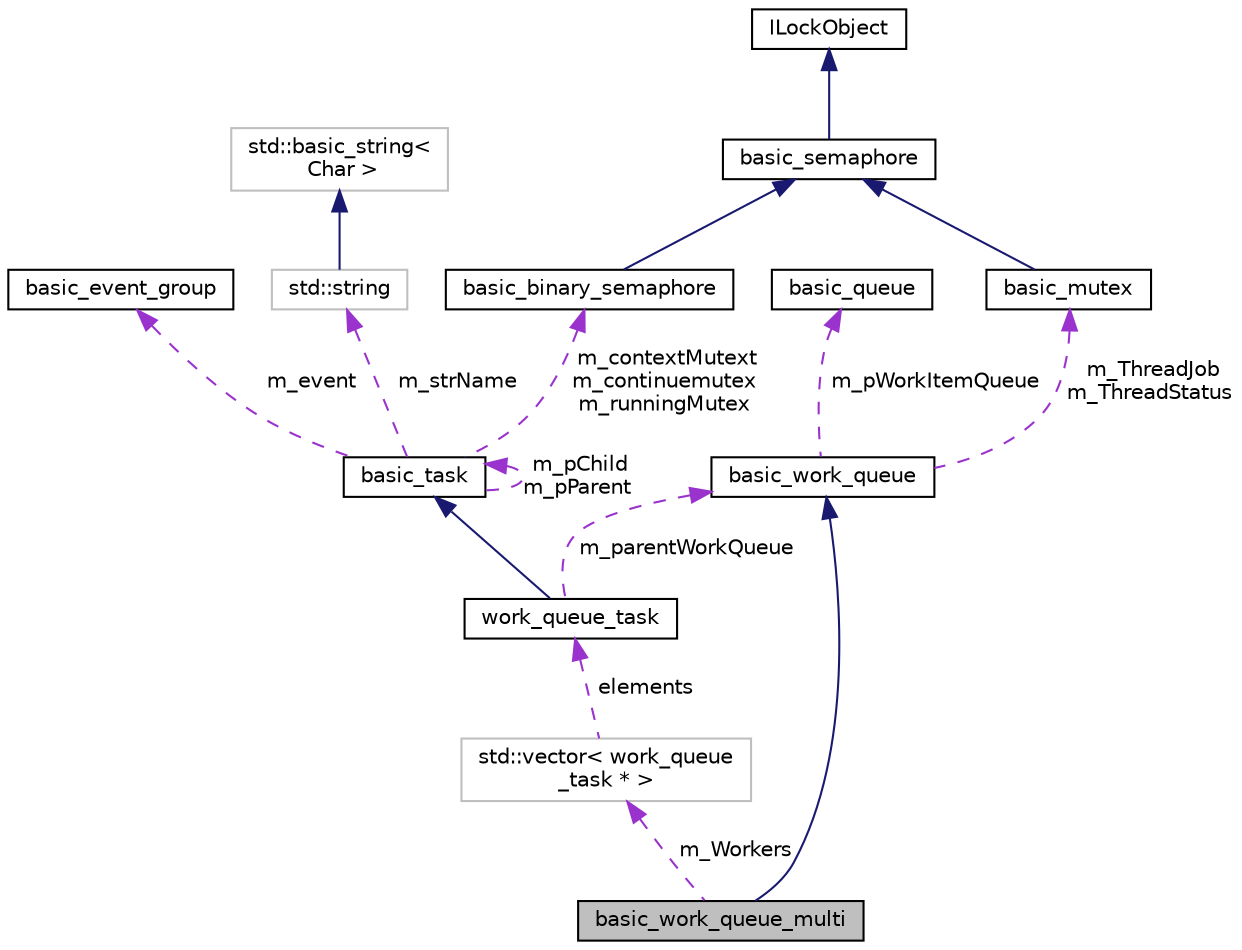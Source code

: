 digraph "basic_work_queue_multi"
{
 // LATEX_PDF_SIZE
  edge [fontname="Helvetica",fontsize="10",labelfontname="Helvetica",labelfontsize="10"];
  node [fontname="Helvetica",fontsize="10",shape=record];
  Node1 [label="basic_work_queue_multi",height=0.2,width=0.4,color="black", fillcolor="grey75", style="filled", fontcolor="black",tooltip=" "];
  Node2 -> Node1 [dir="back",color="midnightblue",fontsize="10",style="solid",fontname="Helvetica"];
  Node2 [label="basic_work_queue",height=0.2,width=0.4,color="black", fillcolor="white", style="filled",URL="$classbasic__work__queue.html",tooltip=" "];
  Node3 -> Node2 [dir="back",color="darkorchid3",fontsize="10",style="dashed",label=" m_ThreadJob\nm_ThreadStatus" ,fontname="Helvetica"];
  Node3 [label="basic_mutex",height=0.2,width=0.4,color="black", fillcolor="white", style="filled",URL="$classbasic__mutex.html",tooltip=" "];
  Node4 -> Node3 [dir="back",color="midnightblue",fontsize="10",style="solid",fontname="Helvetica"];
  Node4 [label="basic_semaphore",height=0.2,width=0.4,color="black", fillcolor="white", style="filled",URL="$classbasic__semaphore.html",tooltip=" "];
  Node5 -> Node4 [dir="back",color="midnightblue",fontsize="10",style="solid",fontname="Helvetica"];
  Node5 [label="ILockObject",height=0.2,width=0.4,color="black", fillcolor="white", style="filled",URL="$class_i_lock_object.html",tooltip=" "];
  Node6 -> Node2 [dir="back",color="darkorchid3",fontsize="10",style="dashed",label=" m_pWorkItemQueue" ,fontname="Helvetica"];
  Node6 [label="basic_queue",height=0.2,width=0.4,color="black", fillcolor="white", style="filled",URL="$classbasic__queue.html",tooltip=" "];
  Node7 -> Node1 [dir="back",color="darkorchid3",fontsize="10",style="dashed",label=" m_Workers" ,fontname="Helvetica"];
  Node7 [label="std::vector\< work_queue\l_task * \>",height=0.2,width=0.4,color="grey75", fillcolor="white", style="filled",tooltip=" "];
  Node8 -> Node7 [dir="back",color="darkorchid3",fontsize="10",style="dashed",label=" elements" ,fontname="Helvetica"];
  Node8 [label="work_queue_task",height=0.2,width=0.4,color="black", fillcolor="white", style="filled",URL="$classwork__queue__task.html",tooltip=" "];
  Node9 -> Node8 [dir="back",color="midnightblue",fontsize="10",style="solid",fontname="Helvetica"];
  Node9 [label="basic_task",height=0.2,width=0.4,color="black", fillcolor="white", style="filled",URL="$classbasic__task.html",tooltip=" "];
  Node10 -> Node9 [dir="back",color="darkorchid3",fontsize="10",style="dashed",label=" m_event" ,fontname="Helvetica"];
  Node10 [label="basic_event_group",height=0.2,width=0.4,color="black", fillcolor="white", style="filled",URL="$classbasic__event__group.html",tooltip=" "];
  Node11 -> Node9 [dir="back",color="darkorchid3",fontsize="10",style="dashed",label=" m_contextMutext\nm_continuemutex\nm_runningMutex" ,fontname="Helvetica"];
  Node11 [label="basic_binary_semaphore",height=0.2,width=0.4,color="black", fillcolor="white", style="filled",URL="$classbasic__binary__semaphore.html",tooltip=" "];
  Node4 -> Node11 [dir="back",color="midnightblue",fontsize="10",style="solid",fontname="Helvetica"];
  Node12 -> Node9 [dir="back",color="darkorchid3",fontsize="10",style="dashed",label=" m_strName" ,fontname="Helvetica"];
  Node12 [label="std::string",height=0.2,width=0.4,color="grey75", fillcolor="white", style="filled",tooltip=" "];
  Node13 -> Node12 [dir="back",color="midnightblue",fontsize="10",style="solid",fontname="Helvetica"];
  Node13 [label="std::basic_string\<\l Char \>",height=0.2,width=0.4,color="grey75", fillcolor="white", style="filled",tooltip=" "];
  Node9 -> Node9 [dir="back",color="darkorchid3",fontsize="10",style="dashed",label=" m_pChild\nm_pParent" ,fontname="Helvetica"];
  Node2 -> Node8 [dir="back",color="darkorchid3",fontsize="10",style="dashed",label=" m_parentWorkQueue" ,fontname="Helvetica"];
}
